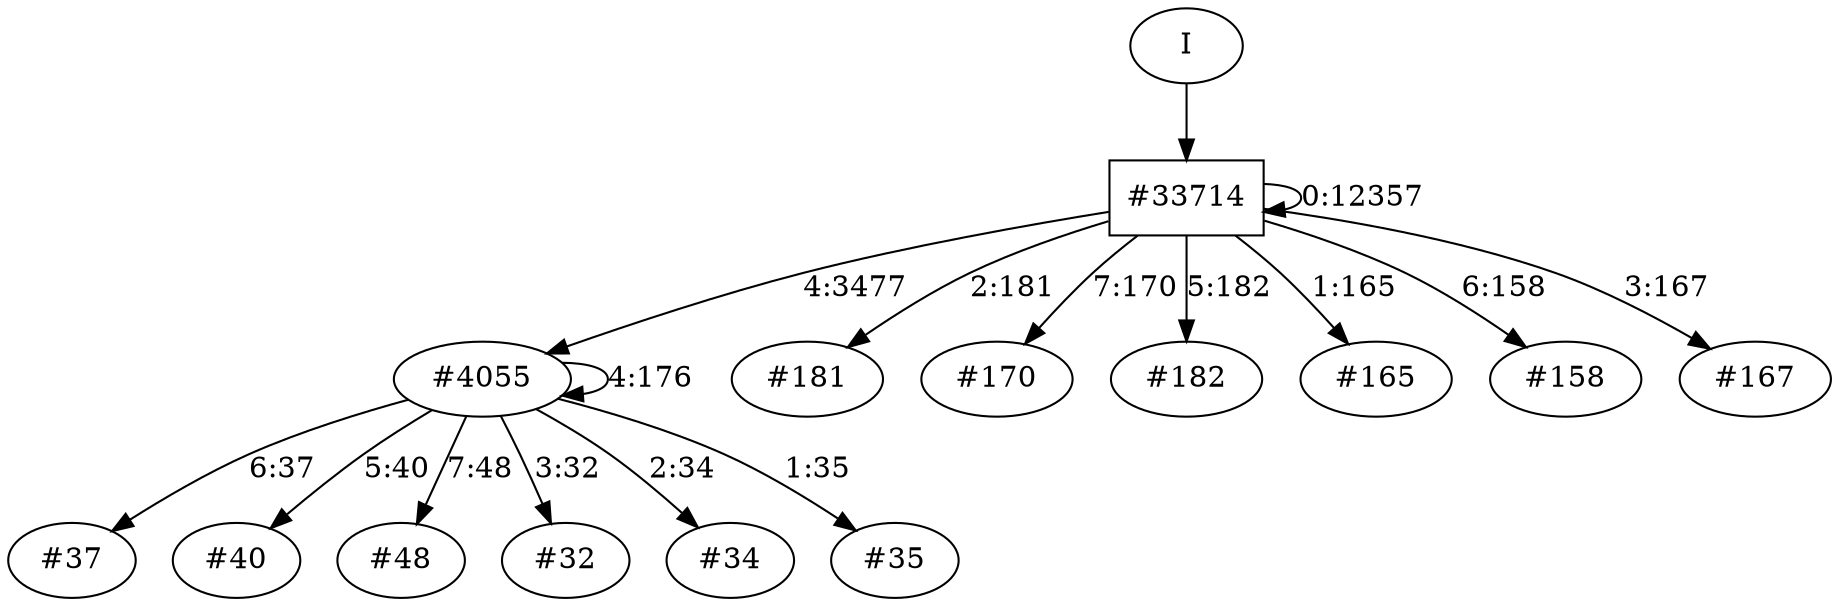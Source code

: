 // produced with flexfringe from git commitd1cf04ada0831d0605a3651971ef9a02091d8823
// dfasat/flexfringe -h=kldistance -d=kl_data -n=10 -x=0 -w=1 -a=1 -b=1 -f=1 -I=0 -t=1 -p=0.2 --output-dir=experiments/flexfringe_test/flexfringe_data/dfa /Users/nicholasrenninger/Google Drive/Grad School/specification learning/code/DPFA_DTS_product_experiment/dfasatInvestigations/experiments/flexfringe_test/flexfringe_data/flexfringe_test_train 
digraph DFA {
	0 [label="root" shape=box];
		I -> 0;
	0 [ label="#33714"  ];
		0 -> 0 [label="0:12357"  ];
		0 -> 6 [label="4:3477"  ];
		0 -> 24 [label="2:181"  ];
		0 -> 53 [label="7:170"  ];
		0 -> 58 [label="5:182"  ];
		0 -> 105 [label="1:165"  ];
		0 -> 83 [label="6:158"  ];
		0 -> 92 [label="3:167"  ];
	6 [ label="#4055"  ];
		6 -> 6 [label="4:176"  ];
		6 -> 26 [label="6:37"  ];
		6 -> 85 [label="5:40"  ];
		6 -> 161 [label="7:48"  ];
		6 -> 109 [label="3:32"  ];
		6 -> 119 [label="2:34"  ];
		6 -> 125 [label="1:35"  ];
	125 [ label="#35"  ];
	26 [ label="#37"  ];
	161 [ label="#48"  ];
	119 [ label="#34"  ];
	109 [ label="#32"  ];
	85 [ label="#40"  ];
	105 [ label="#165"  ];
	83 [ label="#158"  ];
	53 [ label="#170"  ];
	24 [ label="#181"  ];
	92 [ label="#167"  ];
	58 [ label="#182"  ];
}
